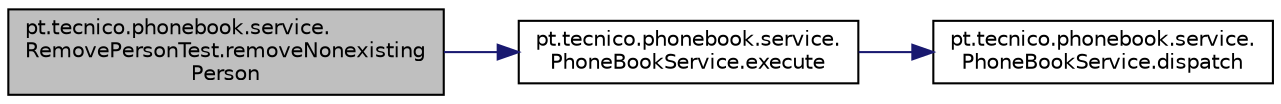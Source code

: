 digraph "pt.tecnico.phonebook.service.RemovePersonTest.removeNonexistingPerson"
{
  edge [fontname="Helvetica",fontsize="10",labelfontname="Helvetica",labelfontsize="10"];
  node [fontname="Helvetica",fontsize="10",shape=record];
  rankdir="LR";
  Node6 [label="pt.tecnico.phonebook.service.\lRemovePersonTest.removeNonexisting\lPerson",height=0.2,width=0.4,color="black", fillcolor="grey75", style="filled", fontcolor="black"];
  Node6 -> Node7 [color="midnightblue",fontsize="10",style="solid",fontname="Helvetica"];
  Node7 [label="pt.tecnico.phonebook.service.\lPhoneBookService.execute",height=0.2,width=0.4,color="black", fillcolor="white", style="filled",URL="$classpt_1_1tecnico_1_1phonebook_1_1service_1_1PhoneBookService.html#a3cf3e41a0be74d9b365c0856f8f63758"];
  Node7 -> Node8 [color="midnightblue",fontsize="10",style="solid",fontname="Helvetica"];
  Node8 [label="pt.tecnico.phonebook.service.\lPhoneBookService.dispatch",height=0.2,width=0.4,color="black", fillcolor="white", style="filled",URL="$classpt_1_1tecnico_1_1phonebook_1_1service_1_1PhoneBookService.html#a8a8073a4a0566524221f0f3fa5951376"];
}
